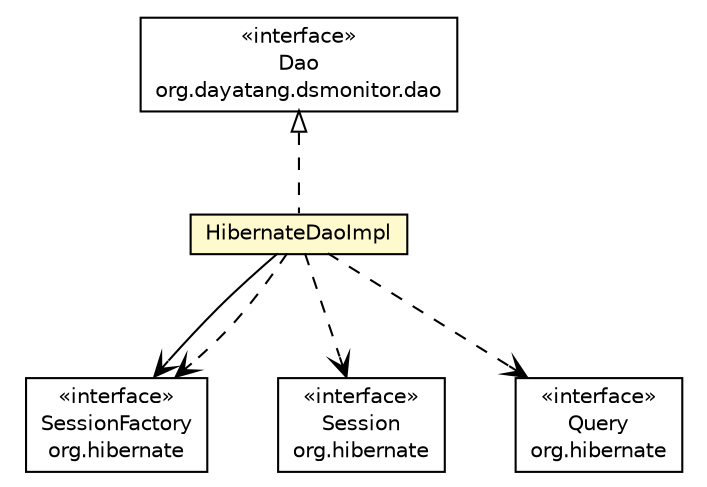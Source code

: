 #!/usr/local/bin/dot
#
# Class diagram 
# Generated by UMLGraph version R5_6_6-8-g8d7759 (http://www.umlgraph.org/)
#

digraph G {
	edge [fontname="Helvetica",fontsize=10,labelfontname="Helvetica",labelfontsize=10];
	node [fontname="Helvetica",fontsize=10,shape=plaintext];
	nodesep=0.25;
	ranksep=0.5;
	// org.dayatang.dsmonitor.dao.Dao
	c27875 [label=<<table title="org.dayatang.dsmonitor.dao.Dao" border="0" cellborder="1" cellspacing="0" cellpadding="2" port="p" href="../Dao.html">
		<tr><td><table border="0" cellspacing="0" cellpadding="1">
<tr><td align="center" balign="center"> &#171;interface&#187; </td></tr>
<tr><td align="center" balign="center"> Dao </td></tr>
<tr><td align="center" balign="center"> org.dayatang.dsmonitor.dao </td></tr>
		</table></td></tr>
		</table>>, URL="../Dao.html", fontname="Helvetica", fontcolor="black", fontsize=10.0];
	// org.dayatang.dsmonitor.dao.impl.HibernateDaoImpl
	c27876 [label=<<table title="org.dayatang.dsmonitor.dao.impl.HibernateDaoImpl" border="0" cellborder="1" cellspacing="0" cellpadding="2" port="p" bgcolor="lemonChiffon" href="./HibernateDaoImpl.html">
		<tr><td><table border="0" cellspacing="0" cellpadding="1">
<tr><td align="center" balign="center"> HibernateDaoImpl </td></tr>
		</table></td></tr>
		</table>>, URL="./HibernateDaoImpl.html", fontname="Helvetica", fontcolor="black", fontsize=10.0];
	//org.dayatang.dsmonitor.dao.impl.HibernateDaoImpl implements org.dayatang.dsmonitor.dao.Dao
	c27875:p -> c27876:p [dir=back,arrowtail=empty,style=dashed];
	// org.dayatang.dsmonitor.dao.impl.HibernateDaoImpl NAVASSOC org.hibernate.SessionFactory
	c27876:p -> c27890:p [taillabel="", label=" "headlabel="", fontname="Helvetica", fontcolor="black", fontsize=10.0, color="black", arrowhead=open];
	// org.dayatang.dsmonitor.dao.impl.HibernateDaoImpl DEPEND org.hibernate.SessionFactory
	c27876:p -> c27890:p [taillabel="", label=" "headlabel="", fontname="Helvetica", fontcolor="black", fontsize=10.0, color="black", arrowhead=open, style=dashed];
	// org.dayatang.dsmonitor.dao.impl.HibernateDaoImpl DEPEND org.hibernate.Session
	c27876:p -> c27891:p [taillabel="", label=" "headlabel="", fontname="Helvetica", fontcolor="black", fontsize=10.0, color="black", arrowhead=open, style=dashed];
	// org.dayatang.dsmonitor.dao.impl.HibernateDaoImpl DEPEND org.hibernate.Query
	c27876:p -> c27892:p [taillabel="", label=" "headlabel="", fontname="Helvetica", fontcolor="black", fontsize=10.0, color="black", arrowhead=open, style=dashed];
	// org.hibernate.SessionFactory
	c27890 [label=<<table title="org.hibernate.SessionFactory" border="0" cellborder="1" cellspacing="0" cellpadding="2" port="p" href="http://java.sun.com/j2se/1.4.2/docs/api/org/hibernate/SessionFactory.html">
		<tr><td><table border="0" cellspacing="0" cellpadding="1">
<tr><td align="center" balign="center"> &#171;interface&#187; </td></tr>
<tr><td align="center" balign="center"> SessionFactory </td></tr>
<tr><td align="center" balign="center"> org.hibernate </td></tr>
		</table></td></tr>
		</table>>, URL="http://java.sun.com/j2se/1.4.2/docs/api/org/hibernate/SessionFactory.html", fontname="Helvetica", fontcolor="black", fontsize=10.0];
	// org.hibernate.Session
	c27891 [label=<<table title="org.hibernate.Session" border="0" cellborder="1" cellspacing="0" cellpadding="2" port="p" href="http://java.sun.com/j2se/1.4.2/docs/api/org/hibernate/Session.html">
		<tr><td><table border="0" cellspacing="0" cellpadding="1">
<tr><td align="center" balign="center"> &#171;interface&#187; </td></tr>
<tr><td align="center" balign="center"> Session </td></tr>
<tr><td align="center" balign="center"> org.hibernate </td></tr>
		</table></td></tr>
		</table>>, URL="http://java.sun.com/j2se/1.4.2/docs/api/org/hibernate/Session.html", fontname="Helvetica", fontcolor="black", fontsize=10.0];
	// org.hibernate.Query
	c27892 [label=<<table title="org.hibernate.Query" border="0" cellborder="1" cellspacing="0" cellpadding="2" port="p" href="http://java.sun.com/j2se/1.4.2/docs/api/org/hibernate/Query.html">
		<tr><td><table border="0" cellspacing="0" cellpadding="1">
<tr><td align="center" balign="center"> &#171;interface&#187; </td></tr>
<tr><td align="center" balign="center"> Query </td></tr>
<tr><td align="center" balign="center"> org.hibernate </td></tr>
		</table></td></tr>
		</table>>, URL="http://java.sun.com/j2se/1.4.2/docs/api/org/hibernate/Query.html", fontname="Helvetica", fontcolor="black", fontsize=10.0];
}

